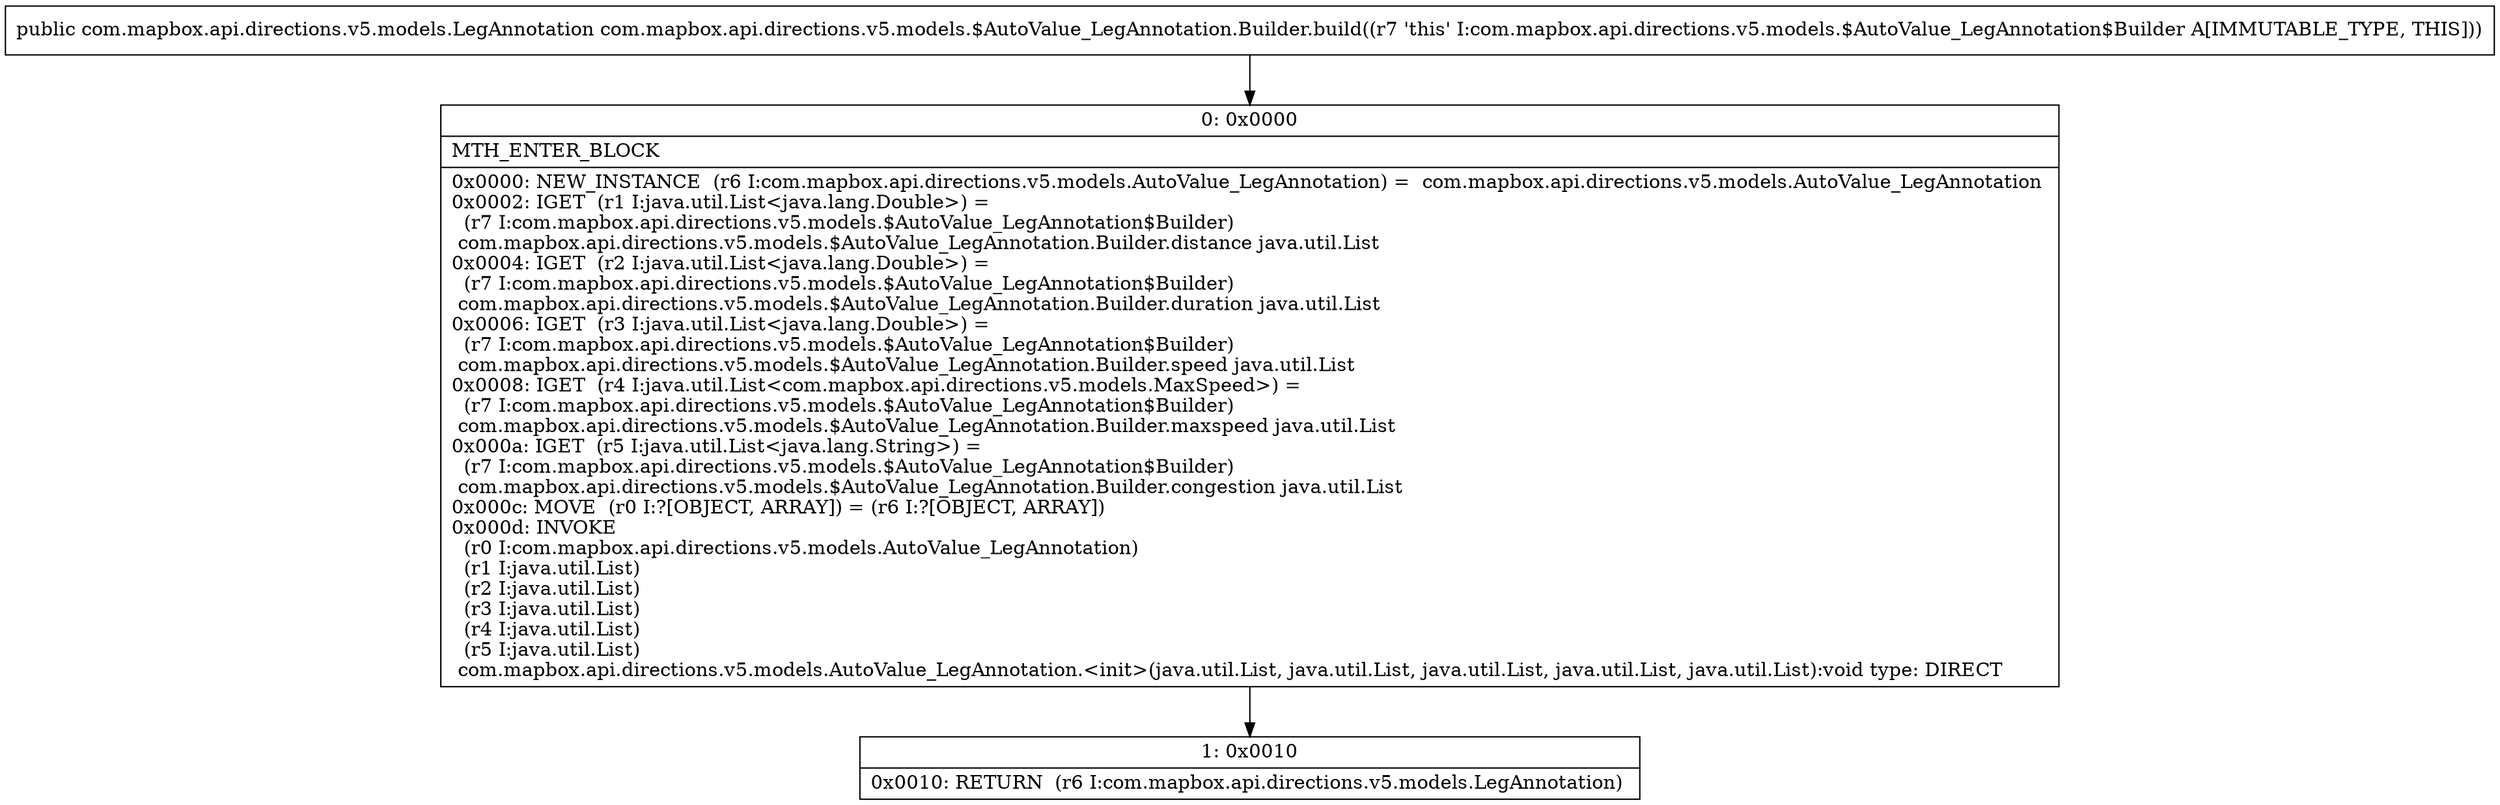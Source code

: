 digraph "CFG forcom.mapbox.api.directions.v5.models.$AutoValue_LegAnnotation.Builder.build()Lcom\/mapbox\/api\/directions\/v5\/models\/LegAnnotation;" {
Node_0 [shape=record,label="{0\:\ 0x0000|MTH_ENTER_BLOCK\l|0x0000: NEW_INSTANCE  (r6 I:com.mapbox.api.directions.v5.models.AutoValue_LegAnnotation) =  com.mapbox.api.directions.v5.models.AutoValue_LegAnnotation \l0x0002: IGET  (r1 I:java.util.List\<java.lang.Double\>) = \l  (r7 I:com.mapbox.api.directions.v5.models.$AutoValue_LegAnnotation$Builder)\l com.mapbox.api.directions.v5.models.$AutoValue_LegAnnotation.Builder.distance java.util.List \l0x0004: IGET  (r2 I:java.util.List\<java.lang.Double\>) = \l  (r7 I:com.mapbox.api.directions.v5.models.$AutoValue_LegAnnotation$Builder)\l com.mapbox.api.directions.v5.models.$AutoValue_LegAnnotation.Builder.duration java.util.List \l0x0006: IGET  (r3 I:java.util.List\<java.lang.Double\>) = \l  (r7 I:com.mapbox.api.directions.v5.models.$AutoValue_LegAnnotation$Builder)\l com.mapbox.api.directions.v5.models.$AutoValue_LegAnnotation.Builder.speed java.util.List \l0x0008: IGET  (r4 I:java.util.List\<com.mapbox.api.directions.v5.models.MaxSpeed\>) = \l  (r7 I:com.mapbox.api.directions.v5.models.$AutoValue_LegAnnotation$Builder)\l com.mapbox.api.directions.v5.models.$AutoValue_LegAnnotation.Builder.maxspeed java.util.List \l0x000a: IGET  (r5 I:java.util.List\<java.lang.String\>) = \l  (r7 I:com.mapbox.api.directions.v5.models.$AutoValue_LegAnnotation$Builder)\l com.mapbox.api.directions.v5.models.$AutoValue_LegAnnotation.Builder.congestion java.util.List \l0x000c: MOVE  (r0 I:?[OBJECT, ARRAY]) = (r6 I:?[OBJECT, ARRAY]) \l0x000d: INVOKE  \l  (r0 I:com.mapbox.api.directions.v5.models.AutoValue_LegAnnotation)\l  (r1 I:java.util.List)\l  (r2 I:java.util.List)\l  (r3 I:java.util.List)\l  (r4 I:java.util.List)\l  (r5 I:java.util.List)\l com.mapbox.api.directions.v5.models.AutoValue_LegAnnotation.\<init\>(java.util.List, java.util.List, java.util.List, java.util.List, java.util.List):void type: DIRECT \l}"];
Node_1 [shape=record,label="{1\:\ 0x0010|0x0010: RETURN  (r6 I:com.mapbox.api.directions.v5.models.LegAnnotation) \l}"];
MethodNode[shape=record,label="{public com.mapbox.api.directions.v5.models.LegAnnotation com.mapbox.api.directions.v5.models.$AutoValue_LegAnnotation.Builder.build((r7 'this' I:com.mapbox.api.directions.v5.models.$AutoValue_LegAnnotation$Builder A[IMMUTABLE_TYPE, THIS])) }"];
MethodNode -> Node_0;
Node_0 -> Node_1;
}

